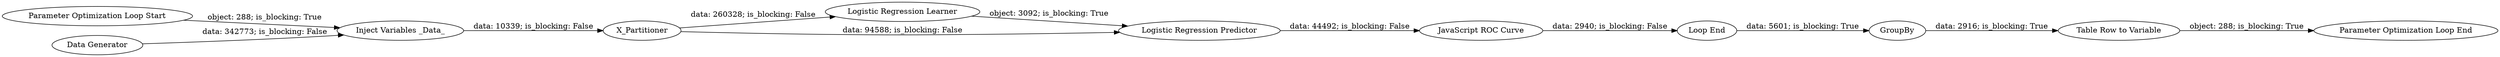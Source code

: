digraph {
	"-8774544824004043840_327" [label="Logistic Regression Learner"]
	"-8774544824004043840_337" [label="Table Row to Variable"]
	"-8774544824004043840_338" [label=X_Partitioner]
	"-8774544824004043840_324" [label="Parameter Optimization Loop Start"]
	"-8774544824004043840_334" [label="Logistic Regression Predictor"]
	"-8774544824004043840_341" [label="Loop End"]
	"-8774544824004043840_325" [label="Parameter Optimization Loop End"]
	"-8774544824004043840_340" [label="Inject Variables _Data_"]
	"-8774544824004043840_342" [label=GroupBy]
	"-8774544824004043840_335" [label="JavaScript ROC Curve"]
	"-8774544824004043840_332" [label="Data Generator"]
	"-8774544824004043840_332" -> "-8774544824004043840_340" [label="data: 342773; is_blocking: False"]
	"-8774544824004043840_337" -> "-8774544824004043840_325" [label="object: 288; is_blocking: True"]
	"-8774544824004043840_334" -> "-8774544824004043840_335" [label="data: 44492; is_blocking: False"]
	"-8774544824004043840_324" -> "-8774544824004043840_340" [label="object: 288; is_blocking: True"]
	"-8774544824004043840_335" -> "-8774544824004043840_341" [label="data: 2940; is_blocking: False"]
	"-8774544824004043840_338" -> "-8774544824004043840_327" [label="data: 260328; is_blocking: False"]
	"-8774544824004043840_340" -> "-8774544824004043840_338" [label="data: 10339; is_blocking: False"]
	"-8774544824004043840_327" -> "-8774544824004043840_334" [label="object: 3092; is_blocking: True"]
	"-8774544824004043840_341" -> "-8774544824004043840_342" [label="data: 5601; is_blocking: True"]
	"-8774544824004043840_342" -> "-8774544824004043840_337" [label="data: 2916; is_blocking: True"]
	"-8774544824004043840_338" -> "-8774544824004043840_334" [label="data: 94588; is_blocking: False"]
	rankdir=LR
}
